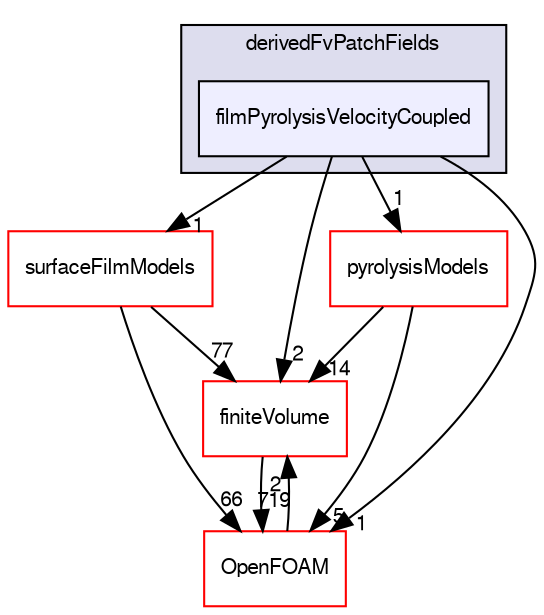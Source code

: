 digraph "src/regionModels/regionCoupling/derivedFvPatchFields/filmPyrolysisVelocityCoupled" {
  bgcolor=transparent;
  compound=true
  node [ fontsize="10", fontname="FreeSans"];
  edge [ labelfontsize="10", labelfontname="FreeSans"];
  subgraph clusterdir_a4cfb2738e85b1c7ee78dc9a7b4097d6 {
    graph [ bgcolor="#ddddee", pencolor="black", label="derivedFvPatchFields" fontname="FreeSans", fontsize="10", URL="dir_a4cfb2738e85b1c7ee78dc9a7b4097d6.html"]
  dir_c43d7811d51a65b546bdb4dd963f0a4c [shape=box, label="filmPyrolysisVelocityCoupled", style="filled", fillcolor="#eeeeff", pencolor="black", URL="dir_c43d7811d51a65b546bdb4dd963f0a4c.html"];
  }
  dir_9bd15774b555cf7259a6fa18f99fe99b [shape=box label="finiteVolume" color="red" URL="dir_9bd15774b555cf7259a6fa18f99fe99b.html"];
  dir_76cda00b2119e3ca1b811eb59fd40c16 [shape=box label="surfaceFilmModels" color="red" URL="dir_76cda00b2119e3ca1b811eb59fd40c16.html"];
  dir_11cc16c52a2c1ae001c7d6462411633c [shape=box label="pyrolysisModels" color="red" URL="dir_11cc16c52a2c1ae001c7d6462411633c.html"];
  dir_c5473ff19b20e6ec4dfe5c310b3778a8 [shape=box label="OpenFOAM" color="red" URL="dir_c5473ff19b20e6ec4dfe5c310b3778a8.html"];
  dir_9bd15774b555cf7259a6fa18f99fe99b->dir_c5473ff19b20e6ec4dfe5c310b3778a8 [headlabel="719", labeldistance=1.5 headhref="dir_000727_001706.html"];
  dir_c43d7811d51a65b546bdb4dd963f0a4c->dir_9bd15774b555cf7259a6fa18f99fe99b [headlabel="2", labeldistance=1.5 headhref="dir_002344_000727.html"];
  dir_c43d7811d51a65b546bdb4dd963f0a4c->dir_76cda00b2119e3ca1b811eb59fd40c16 [headlabel="1", labeldistance=1.5 headhref="dir_002344_000580.html"];
  dir_c43d7811d51a65b546bdb4dd963f0a4c->dir_11cc16c52a2c1ae001c7d6462411633c [headlabel="1", labeldistance=1.5 headhref="dir_002344_002336.html"];
  dir_c43d7811d51a65b546bdb4dd963f0a4c->dir_c5473ff19b20e6ec4dfe5c310b3778a8 [headlabel="1", labeldistance=1.5 headhref="dir_002344_001706.html"];
  dir_76cda00b2119e3ca1b811eb59fd40c16->dir_9bd15774b555cf7259a6fa18f99fe99b [headlabel="77", labeldistance=1.5 headhref="dir_000580_000727.html"];
  dir_76cda00b2119e3ca1b811eb59fd40c16->dir_c5473ff19b20e6ec4dfe5c310b3778a8 [headlabel="66", labeldistance=1.5 headhref="dir_000580_001706.html"];
  dir_11cc16c52a2c1ae001c7d6462411633c->dir_9bd15774b555cf7259a6fa18f99fe99b [headlabel="14", labeldistance=1.5 headhref="dir_002336_000727.html"];
  dir_11cc16c52a2c1ae001c7d6462411633c->dir_c5473ff19b20e6ec4dfe5c310b3778a8 [headlabel="5", labeldistance=1.5 headhref="dir_002336_001706.html"];
  dir_c5473ff19b20e6ec4dfe5c310b3778a8->dir_9bd15774b555cf7259a6fa18f99fe99b [headlabel="2", labeldistance=1.5 headhref="dir_001706_000727.html"];
}
